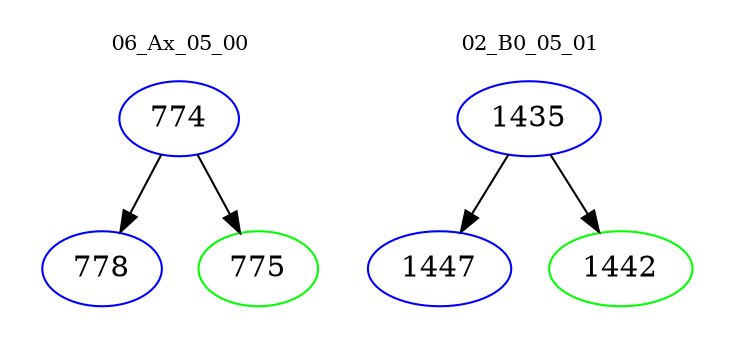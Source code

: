 digraph{
subgraph cluster_0 {
color = white
label = "06_Ax_05_00";
fontsize=10;
T0_774 [label="774", color="blue"]
T0_774 -> T0_778 [color="black"]
T0_778 [label="778", color="blue"]
T0_774 -> T0_775 [color="black"]
T0_775 [label="775", color="green"]
}
subgraph cluster_1 {
color = white
label = "02_B0_05_01";
fontsize=10;
T1_1435 [label="1435", color="blue"]
T1_1435 -> T1_1447 [color="black"]
T1_1447 [label="1447", color="blue"]
T1_1435 -> T1_1442 [color="black"]
T1_1442 [label="1442", color="green"]
}
}
